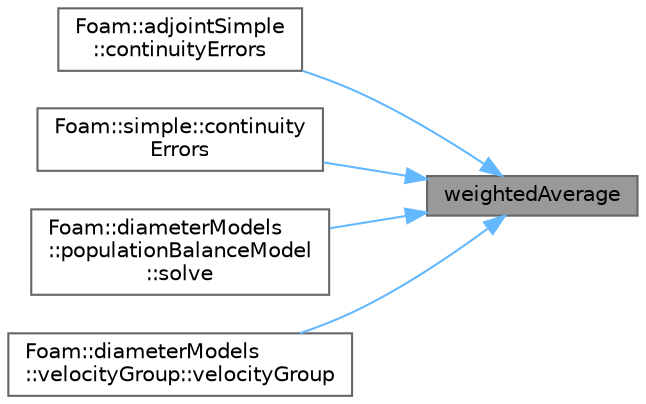digraph "weightedAverage"
{
 // LATEX_PDF_SIZE
  bgcolor="transparent";
  edge [fontname=Helvetica,fontsize=10,labelfontname=Helvetica,labelfontsize=10];
  node [fontname=Helvetica,fontsize=10,shape=box,height=0.2,width=0.4];
  rankdir="RL";
  Node1 [id="Node000001",label="weightedAverage",height=0.2,width=0.4,color="gray40", fillcolor="grey60", style="filled", fontcolor="black",tooltip=" "];
  Node1 -> Node2 [id="edge1_Node000001_Node000002",dir="back",color="steelblue1",style="solid",tooltip=" "];
  Node2 [id="Node000002",label="Foam::adjointSimple\l::continuityErrors",height=0.2,width=0.4,color="grey40", fillcolor="white", style="filled",URL="$classFoam_1_1adjointSimple.html#ac35ed3608700b08eb7a55cb08cd42ee6",tooltip=" "];
  Node1 -> Node3 [id="edge2_Node000001_Node000003",dir="back",color="steelblue1",style="solid",tooltip=" "];
  Node3 [id="Node000003",label="Foam::simple::continuity\lErrors",height=0.2,width=0.4,color="grey40", fillcolor="white", style="filled",URL="$classFoam_1_1simple.html#ac35ed3608700b08eb7a55cb08cd42ee6",tooltip=" "];
  Node1 -> Node4 [id="edge3_Node000001_Node000004",dir="back",color="steelblue1",style="solid",tooltip=" "];
  Node4 [id="Node000004",label="Foam::diameterModels\l::populationBalanceModel\l::solve",height=0.2,width=0.4,color="grey40", fillcolor="white", style="filled",URL="$classFoam_1_1diameterModels_1_1populationBalanceModel.html#af7d39f0eac0af0ed5785935ac72a1e7d",tooltip=" "];
  Node1 -> Node5 [id="edge4_Node000001_Node000005",dir="back",color="steelblue1",style="solid",tooltip=" "];
  Node5 [id="Node000005",label="Foam::diameterModels\l::velocityGroup::velocityGroup",height=0.2,width=0.4,color="grey40", fillcolor="white", style="filled",URL="$classFoam_1_1diameterModels_1_1velocityGroup.html#a92c81d4b80eb13a0cfcb39effecc0d73",tooltip=" "];
}
